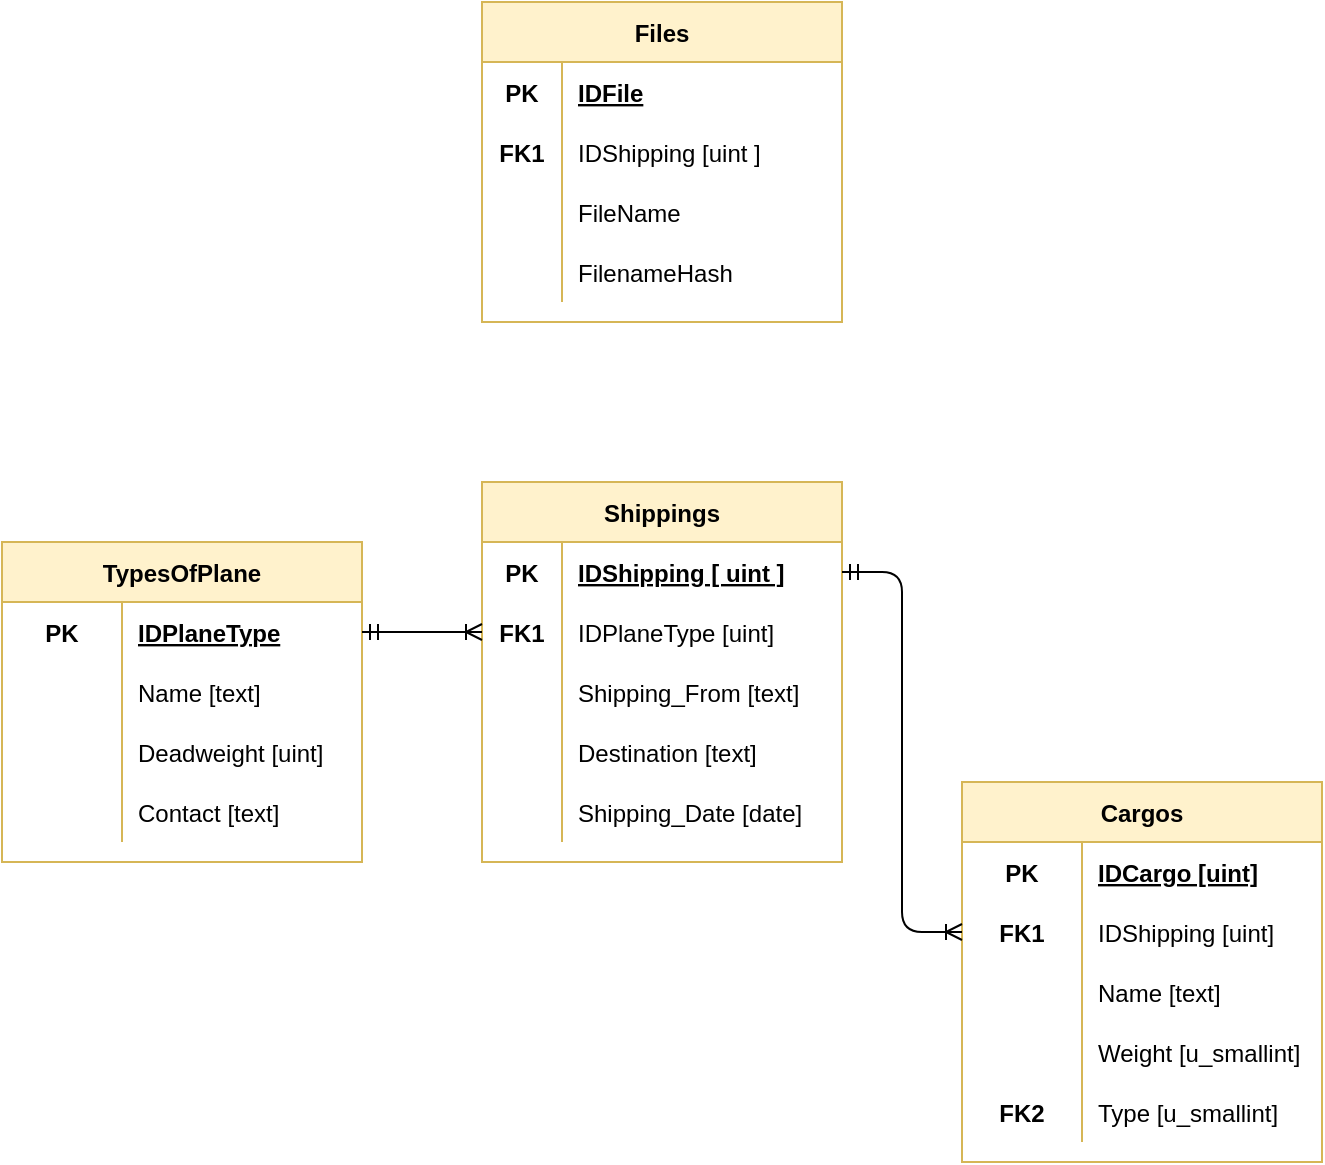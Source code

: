 <mxfile version="14.5.1" type="device"><diagram id="R2lEEEUBdFMjLlhIrx00" name="Page-1"><mxGraphModel dx="981" dy="1667" grid="1" gridSize="10" guides="1" tooltips="1" connect="1" arrows="1" fold="1" page="1" pageScale="1" pageWidth="850" pageHeight="1100" math="0" shadow="0" extFonts="Permanent Marker^https://fonts.googleapis.com/css?family=Permanent+Marker"><root><mxCell id="0"/><mxCell id="1" parent="0"/><mxCell id="2flfV2LdsaWlKxxMrsCI-1" value="Shippings" style="shape=table;startSize=30;container=1;collapsible=1;childLayout=tableLayout;fixedRows=1;rowLines=0;fontStyle=1;align=center;resizeLast=1;fillColor=#fff2cc;strokeColor=#d6b656;" parent="1" vertex="1"><mxGeometry x="260" y="150" width="180" height="190" as="geometry"/></mxCell><mxCell id="2flfV2LdsaWlKxxMrsCI-2" value="" style="shape=partialRectangle;collapsible=0;dropTarget=0;pointerEvents=0;fillColor=none;top=0;left=0;bottom=0;right=0;points=[[0,0.5],[1,0.5]];portConstraint=eastwest;" parent="2flfV2LdsaWlKxxMrsCI-1" vertex="1"><mxGeometry y="30" width="180" height="30" as="geometry"/></mxCell><mxCell id="2flfV2LdsaWlKxxMrsCI-3" value="PK" style="shape=partialRectangle;connectable=0;fillColor=none;top=0;left=0;bottom=0;right=0;fontStyle=1;overflow=hidden;" parent="2flfV2LdsaWlKxxMrsCI-2" vertex="1"><mxGeometry width="40" height="30" as="geometry"/></mxCell><mxCell id="2flfV2LdsaWlKxxMrsCI-4" value="IDShipping [ uint ]" style="shape=partialRectangle;connectable=0;fillColor=none;top=0;left=0;bottom=0;right=0;align=left;spacingLeft=6;fontStyle=5;overflow=hidden;" parent="2flfV2LdsaWlKxxMrsCI-2" vertex="1"><mxGeometry x="40" width="140" height="30" as="geometry"/></mxCell><mxCell id="2flfV2LdsaWlKxxMrsCI-8" value="" style="shape=partialRectangle;collapsible=0;dropTarget=0;pointerEvents=0;fillColor=none;top=0;left=0;bottom=0;right=0;points=[[0,0.5],[1,0.5]];portConstraint=eastwest;" parent="2flfV2LdsaWlKxxMrsCI-1" vertex="1"><mxGeometry y="60" width="180" height="30" as="geometry"/></mxCell><mxCell id="2flfV2LdsaWlKxxMrsCI-9" value="FK1" style="shape=partialRectangle;connectable=0;fillColor=none;top=0;left=0;bottom=0;right=0;editable=1;overflow=hidden;fontStyle=1" parent="2flfV2LdsaWlKxxMrsCI-8" vertex="1"><mxGeometry width="40" height="30" as="geometry"/></mxCell><mxCell id="2flfV2LdsaWlKxxMrsCI-10" value="IDPlaneType [uint]" style="shape=partialRectangle;connectable=0;fillColor=none;top=0;left=0;bottom=0;right=0;align=left;spacingLeft=6;overflow=hidden;" parent="2flfV2LdsaWlKxxMrsCI-8" vertex="1"><mxGeometry x="40" width="140" height="30" as="geometry"/></mxCell><mxCell id="2flfV2LdsaWlKxxMrsCI-11" value="" style="shape=partialRectangle;collapsible=0;dropTarget=0;pointerEvents=0;fillColor=none;top=0;left=0;bottom=0;right=0;points=[[0,0.5],[1,0.5]];portConstraint=eastwest;" parent="2flfV2LdsaWlKxxMrsCI-1" vertex="1"><mxGeometry y="90" width="180" height="30" as="geometry"/></mxCell><mxCell id="2flfV2LdsaWlKxxMrsCI-12" value="" style="shape=partialRectangle;connectable=0;fillColor=none;top=0;left=0;bottom=0;right=0;editable=1;overflow=hidden;" parent="2flfV2LdsaWlKxxMrsCI-11" vertex="1"><mxGeometry width="40" height="30" as="geometry"/></mxCell><mxCell id="2flfV2LdsaWlKxxMrsCI-13" value="Shipping_From [text]" style="shape=partialRectangle;connectable=0;fillColor=none;top=0;left=0;bottom=0;right=0;align=left;spacingLeft=6;overflow=hidden;" parent="2flfV2LdsaWlKxxMrsCI-11" vertex="1"><mxGeometry x="40" width="140" height="30" as="geometry"/></mxCell><mxCell id="2flfV2LdsaWlKxxMrsCI-14" value="" style="shape=partialRectangle;collapsible=0;dropTarget=0;pointerEvents=0;fillColor=none;top=0;left=0;bottom=0;right=0;points=[[0,0.5],[1,0.5]];portConstraint=eastwest;" parent="2flfV2LdsaWlKxxMrsCI-1" vertex="1"><mxGeometry y="120" width="180" height="30" as="geometry"/></mxCell><mxCell id="2flfV2LdsaWlKxxMrsCI-15" value="" style="shape=partialRectangle;connectable=0;fillColor=none;top=0;left=0;bottom=0;right=0;editable=1;overflow=hidden;" parent="2flfV2LdsaWlKxxMrsCI-14" vertex="1"><mxGeometry width="40" height="30" as="geometry"/></mxCell><mxCell id="2flfV2LdsaWlKxxMrsCI-16" value="Destination [text]" style="shape=partialRectangle;connectable=0;fillColor=none;top=0;left=0;bottom=0;right=0;align=left;spacingLeft=6;overflow=hidden;" parent="2flfV2LdsaWlKxxMrsCI-14" vertex="1"><mxGeometry x="40" width="140" height="30" as="geometry"/></mxCell><mxCell id="2flfV2LdsaWlKxxMrsCI-17" value="" style="shape=partialRectangle;collapsible=0;dropTarget=0;pointerEvents=0;fillColor=none;top=0;left=0;bottom=0;right=0;points=[[0,0.5],[1,0.5]];portConstraint=eastwest;" parent="2flfV2LdsaWlKxxMrsCI-1" vertex="1"><mxGeometry y="150" width="180" height="30" as="geometry"/></mxCell><mxCell id="2flfV2LdsaWlKxxMrsCI-18" value="" style="shape=partialRectangle;connectable=0;fillColor=none;top=0;left=0;bottom=0;right=0;editable=1;overflow=hidden;" parent="2flfV2LdsaWlKxxMrsCI-17" vertex="1"><mxGeometry width="40" height="30" as="geometry"/></mxCell><mxCell id="2flfV2LdsaWlKxxMrsCI-19" value="Shipping_Date [date]" style="shape=partialRectangle;connectable=0;fillColor=none;top=0;left=0;bottom=0;right=0;align=left;spacingLeft=6;overflow=hidden;" parent="2flfV2LdsaWlKxxMrsCI-17" vertex="1"><mxGeometry x="40" width="140" height="30" as="geometry"/></mxCell><mxCell id="2flfV2LdsaWlKxxMrsCI-23" value="Cargos" style="shape=table;startSize=30;container=1;collapsible=1;childLayout=tableLayout;fixedRows=1;rowLines=0;fontStyle=1;align=center;resizeLast=1;fillColor=#fff2cc;strokeColor=#d6b656;" parent="1" vertex="1"><mxGeometry x="500" y="300" width="180" height="190" as="geometry"/></mxCell><mxCell id="2flfV2LdsaWlKxxMrsCI-24" value="" style="shape=partialRectangle;collapsible=0;dropTarget=0;pointerEvents=0;fillColor=none;top=0;left=0;bottom=0;right=0;points=[[0,0.5],[1,0.5]];portConstraint=eastwest;" parent="2flfV2LdsaWlKxxMrsCI-23" vertex="1"><mxGeometry y="30" width="180" height="30" as="geometry"/></mxCell><mxCell id="2flfV2LdsaWlKxxMrsCI-25" value="PK" style="shape=partialRectangle;connectable=0;fillColor=none;top=0;left=0;bottom=0;right=0;fontStyle=1;overflow=hidden;" parent="2flfV2LdsaWlKxxMrsCI-24" vertex="1"><mxGeometry width="60" height="30" as="geometry"/></mxCell><mxCell id="2flfV2LdsaWlKxxMrsCI-26" value="IDCargo [uint]" style="shape=partialRectangle;connectable=0;fillColor=none;top=0;left=0;bottom=0;right=0;align=left;spacingLeft=6;fontStyle=5;overflow=hidden;" parent="2flfV2LdsaWlKxxMrsCI-24" vertex="1"><mxGeometry x="60" width="120" height="30" as="geometry"/></mxCell><mxCell id="2flfV2LdsaWlKxxMrsCI-30" value="" style="shape=partialRectangle;collapsible=0;dropTarget=0;pointerEvents=0;fillColor=none;top=0;left=0;bottom=0;right=0;points=[[0,0.5],[1,0.5]];portConstraint=eastwest;" parent="2flfV2LdsaWlKxxMrsCI-23" vertex="1"><mxGeometry y="60" width="180" height="30" as="geometry"/></mxCell><mxCell id="2flfV2LdsaWlKxxMrsCI-31" value="FK1" style="shape=partialRectangle;connectable=0;fillColor=none;top=0;left=0;bottom=0;right=0;editable=1;overflow=hidden;fontStyle=1" parent="2flfV2LdsaWlKxxMrsCI-30" vertex="1"><mxGeometry width="60" height="30" as="geometry"/></mxCell><mxCell id="2flfV2LdsaWlKxxMrsCI-32" value="IDShipping [uint]" style="shape=partialRectangle;connectable=0;fillColor=none;top=0;left=0;bottom=0;right=0;align=left;spacingLeft=6;overflow=hidden;" parent="2flfV2LdsaWlKxxMrsCI-30" vertex="1"><mxGeometry x="60" width="120" height="30" as="geometry"/></mxCell><mxCell id="2flfV2LdsaWlKxxMrsCI-33" value="" style="shape=partialRectangle;collapsible=0;dropTarget=0;pointerEvents=0;fillColor=none;top=0;left=0;bottom=0;right=0;points=[[0,0.5],[1,0.5]];portConstraint=eastwest;" parent="2flfV2LdsaWlKxxMrsCI-23" vertex="1"><mxGeometry y="90" width="180" height="30" as="geometry"/></mxCell><mxCell id="2flfV2LdsaWlKxxMrsCI-34" value="" style="shape=partialRectangle;connectable=0;fillColor=none;top=0;left=0;bottom=0;right=0;editable=1;overflow=hidden;" parent="2flfV2LdsaWlKxxMrsCI-33" vertex="1"><mxGeometry width="60" height="30" as="geometry"/></mxCell><mxCell id="2flfV2LdsaWlKxxMrsCI-35" value="Name [text]" style="shape=partialRectangle;connectable=0;fillColor=none;top=0;left=0;bottom=0;right=0;align=left;spacingLeft=6;overflow=hidden;" parent="2flfV2LdsaWlKxxMrsCI-33" vertex="1"><mxGeometry x="60" width="120" height="30" as="geometry"/></mxCell><mxCell id="2flfV2LdsaWlKxxMrsCI-36" value="" style="shape=partialRectangle;collapsible=0;dropTarget=0;pointerEvents=0;fillColor=none;top=0;left=0;bottom=0;right=0;points=[[0,0.5],[1,0.5]];portConstraint=eastwest;" parent="2flfV2LdsaWlKxxMrsCI-23" vertex="1"><mxGeometry y="120" width="180" height="30" as="geometry"/></mxCell><mxCell id="2flfV2LdsaWlKxxMrsCI-37" value="" style="shape=partialRectangle;connectable=0;fillColor=none;top=0;left=0;bottom=0;right=0;editable=1;overflow=hidden;" parent="2flfV2LdsaWlKxxMrsCI-36" vertex="1"><mxGeometry width="60" height="30" as="geometry"/></mxCell><mxCell id="2flfV2LdsaWlKxxMrsCI-38" value="Weight [u_smallint]" style="shape=partialRectangle;connectable=0;fillColor=none;top=0;left=0;bottom=0;right=0;align=left;spacingLeft=6;overflow=hidden;" parent="2flfV2LdsaWlKxxMrsCI-36" vertex="1"><mxGeometry x="60" width="120" height="30" as="geometry"/></mxCell><mxCell id="2flfV2LdsaWlKxxMrsCI-39" value="" style="shape=partialRectangle;collapsible=0;dropTarget=0;pointerEvents=0;fillColor=none;top=0;left=0;bottom=0;right=0;points=[[0,0.5],[1,0.5]];portConstraint=eastwest;" parent="2flfV2LdsaWlKxxMrsCI-23" vertex="1"><mxGeometry y="150" width="180" height="30" as="geometry"/></mxCell><mxCell id="2flfV2LdsaWlKxxMrsCI-40" value="FK2" style="shape=partialRectangle;connectable=0;fillColor=none;top=0;left=0;bottom=0;right=0;editable=1;overflow=hidden;fontStyle=1" parent="2flfV2LdsaWlKxxMrsCI-39" vertex="1"><mxGeometry width="60" height="30" as="geometry"/></mxCell><mxCell id="2flfV2LdsaWlKxxMrsCI-41" value="Type [u_smallint]" style="shape=partialRectangle;connectable=0;fillColor=none;top=0;left=0;bottom=0;right=0;align=left;spacingLeft=6;overflow=hidden;" parent="2flfV2LdsaWlKxxMrsCI-39" vertex="1"><mxGeometry x="60" width="120" height="30" as="geometry"/></mxCell><mxCell id="2flfV2LdsaWlKxxMrsCI-55" value="TypesOfPlane" style="shape=table;startSize=30;container=1;collapsible=1;childLayout=tableLayout;fixedRows=1;rowLines=0;fontStyle=1;align=center;resizeLast=1;fillColor=#fff2cc;strokeColor=#d6b656;" parent="1" vertex="1"><mxGeometry x="20" y="180" width="180" height="160" as="geometry"/></mxCell><mxCell id="2flfV2LdsaWlKxxMrsCI-56" value="" style="shape=partialRectangle;collapsible=0;dropTarget=0;pointerEvents=0;fillColor=none;top=0;left=0;bottom=0;right=0;points=[[0,0.5],[1,0.5]];portConstraint=eastwest;" parent="2flfV2LdsaWlKxxMrsCI-55" vertex="1"><mxGeometry y="30" width="180" height="30" as="geometry"/></mxCell><mxCell id="2flfV2LdsaWlKxxMrsCI-57" value="PK" style="shape=partialRectangle;connectable=0;fillColor=none;top=0;left=0;bottom=0;right=0;fontStyle=1;overflow=hidden;" parent="2flfV2LdsaWlKxxMrsCI-56" vertex="1"><mxGeometry width="60" height="30" as="geometry"/></mxCell><mxCell id="2flfV2LdsaWlKxxMrsCI-58" value="IDPlaneType" style="shape=partialRectangle;connectable=0;fillColor=none;top=0;left=0;bottom=0;right=0;align=left;spacingLeft=6;fontStyle=5;overflow=hidden;" parent="2flfV2LdsaWlKxxMrsCI-56" vertex="1"><mxGeometry x="60" width="120" height="30" as="geometry"/></mxCell><mxCell id="2flfV2LdsaWlKxxMrsCI-65" value="" style="shape=partialRectangle;collapsible=0;dropTarget=0;pointerEvents=0;fillColor=none;top=0;left=0;bottom=0;right=0;points=[[0,0.5],[1,0.5]];portConstraint=eastwest;" parent="2flfV2LdsaWlKxxMrsCI-55" vertex="1"><mxGeometry y="60" width="180" height="30" as="geometry"/></mxCell><mxCell id="2flfV2LdsaWlKxxMrsCI-66" value="" style="shape=partialRectangle;connectable=0;fillColor=none;top=0;left=0;bottom=0;right=0;editable=1;overflow=hidden;" parent="2flfV2LdsaWlKxxMrsCI-65" vertex="1"><mxGeometry width="60" height="30" as="geometry"/></mxCell><mxCell id="2flfV2LdsaWlKxxMrsCI-67" value="Name [text]" style="shape=partialRectangle;connectable=0;fillColor=none;top=0;left=0;bottom=0;right=0;align=left;spacingLeft=6;overflow=hidden;" parent="2flfV2LdsaWlKxxMrsCI-65" vertex="1"><mxGeometry x="60" width="120" height="30" as="geometry"/></mxCell><mxCell id="yNNnzVRigqTb-cHXgh4o-4" value="" style="shape=partialRectangle;collapsible=0;dropTarget=0;pointerEvents=0;fillColor=none;top=0;left=0;bottom=0;right=0;points=[[0,0.5],[1,0.5]];portConstraint=eastwest;" vertex="1" parent="2flfV2LdsaWlKxxMrsCI-55"><mxGeometry y="90" width="180" height="30" as="geometry"/></mxCell><mxCell id="yNNnzVRigqTb-cHXgh4o-5" value="" style="shape=partialRectangle;connectable=0;fillColor=none;top=0;left=0;bottom=0;right=0;editable=1;overflow=hidden;" vertex="1" parent="yNNnzVRigqTb-cHXgh4o-4"><mxGeometry width="60" height="30" as="geometry"/></mxCell><mxCell id="yNNnzVRigqTb-cHXgh4o-6" value="Deadweight [uint]" style="shape=partialRectangle;connectable=0;fillColor=none;top=0;left=0;bottom=0;right=0;align=left;spacingLeft=6;overflow=hidden;" vertex="1" parent="yNNnzVRigqTb-cHXgh4o-4"><mxGeometry x="60" width="120" height="30" as="geometry"/></mxCell><mxCell id="2flfV2LdsaWlKxxMrsCI-59" value="" style="shape=partialRectangle;collapsible=0;dropTarget=0;pointerEvents=0;fillColor=none;top=0;left=0;bottom=0;right=0;points=[[0,0.5],[1,0.5]];portConstraint=eastwest;" parent="2flfV2LdsaWlKxxMrsCI-55" vertex="1"><mxGeometry y="120" width="180" height="30" as="geometry"/></mxCell><mxCell id="2flfV2LdsaWlKxxMrsCI-60" value="" style="shape=partialRectangle;connectable=0;fillColor=none;top=0;left=0;bottom=0;right=0;editable=1;overflow=hidden;" parent="2flfV2LdsaWlKxxMrsCI-59" vertex="1"><mxGeometry width="60" height="30" as="geometry"/></mxCell><mxCell id="2flfV2LdsaWlKxxMrsCI-61" value="Contact [text]" style="shape=partialRectangle;connectable=0;fillColor=none;top=0;left=0;bottom=0;right=0;align=left;spacingLeft=6;overflow=hidden;" parent="2flfV2LdsaWlKxxMrsCI-59" vertex="1"><mxGeometry x="60" width="120" height="30" as="geometry"/></mxCell><mxCell id="2flfV2LdsaWlKxxMrsCI-68" value="" style="edgeStyle=entityRelationEdgeStyle;fontSize=12;html=1;endArrow=ERoneToMany;startArrow=ERmandOne;exitX=1;exitY=0.5;exitDx=0;exitDy=0;entryX=0;entryY=0.5;entryDx=0;entryDy=0;" parent="1" source="2flfV2LdsaWlKxxMrsCI-2" target="2flfV2LdsaWlKxxMrsCI-30" edge="1"><mxGeometry width="100" height="100" relative="1" as="geometry"><mxPoint x="500" y="340" as="sourcePoint"/><mxPoint x="600" y="240" as="targetPoint"/></mxGeometry></mxCell><mxCell id="2flfV2LdsaWlKxxMrsCI-72" value="" style="edgeStyle=entityRelationEdgeStyle;fontSize=12;html=1;endArrow=ERoneToMany;startArrow=ERmandOne;entryX=0;entryY=0.5;entryDx=0;entryDy=0;exitX=1;exitY=0.5;exitDx=0;exitDy=0;" parent="1" source="2flfV2LdsaWlKxxMrsCI-56" target="2flfV2LdsaWlKxxMrsCI-8" edge="1"><mxGeometry width="100" height="100" relative="1" as="geometry"><mxPoint x="180" y="660" as="sourcePoint"/><mxPoint x="350" y="650" as="targetPoint"/></mxGeometry></mxCell><mxCell id="yNNnzVRigqTb-cHXgh4o-7" value="Files" style="shape=table;startSize=30;container=1;collapsible=1;childLayout=tableLayout;fixedRows=1;rowLines=0;fontStyle=1;align=center;resizeLast=1;fillColor=#fff2cc;strokeColor=#d6b656;" vertex="1" parent="1"><mxGeometry x="260" y="-90" width="180" height="160" as="geometry"/></mxCell><mxCell id="yNNnzVRigqTb-cHXgh4o-8" value="" style="shape=partialRectangle;collapsible=0;dropTarget=0;pointerEvents=0;fillColor=none;top=0;left=0;bottom=0;right=0;points=[[0,0.5],[1,0.5]];portConstraint=eastwest;" vertex="1" parent="yNNnzVRigqTb-cHXgh4o-7"><mxGeometry y="30" width="180" height="30" as="geometry"/></mxCell><mxCell id="yNNnzVRigqTb-cHXgh4o-9" value="PK" style="shape=partialRectangle;connectable=0;fillColor=none;top=0;left=0;bottom=0;right=0;fontStyle=1;overflow=hidden;" vertex="1" parent="yNNnzVRigqTb-cHXgh4o-8"><mxGeometry width="40" height="30" as="geometry"/></mxCell><mxCell id="yNNnzVRigqTb-cHXgh4o-10" value="IDFile" style="shape=partialRectangle;connectable=0;fillColor=none;top=0;left=0;bottom=0;right=0;align=left;spacingLeft=6;fontStyle=5;overflow=hidden;" vertex="1" parent="yNNnzVRigqTb-cHXgh4o-8"><mxGeometry x="40" width="140" height="30" as="geometry"/></mxCell><mxCell id="yNNnzVRigqTb-cHXgh4o-11" value="" style="shape=partialRectangle;collapsible=0;dropTarget=0;pointerEvents=0;fillColor=none;top=0;left=0;bottom=0;right=0;points=[[0,0.5],[1,0.5]];portConstraint=eastwest;" vertex="1" parent="yNNnzVRigqTb-cHXgh4o-7"><mxGeometry y="60" width="180" height="30" as="geometry"/></mxCell><mxCell id="yNNnzVRigqTb-cHXgh4o-12" value="FK1" style="shape=partialRectangle;connectable=0;fillColor=none;top=0;left=0;bottom=0;right=0;editable=1;overflow=hidden;fontStyle=1" vertex="1" parent="yNNnzVRigqTb-cHXgh4o-11"><mxGeometry width="40" height="30" as="geometry"/></mxCell><mxCell id="yNNnzVRigqTb-cHXgh4o-13" value="IDShipping [uint ]" style="shape=partialRectangle;connectable=0;fillColor=none;top=0;left=0;bottom=0;right=0;align=left;spacingLeft=6;overflow=hidden;" vertex="1" parent="yNNnzVRigqTb-cHXgh4o-11"><mxGeometry x="40" width="140" height="30" as="geometry"/></mxCell><mxCell id="yNNnzVRigqTb-cHXgh4o-14" value="" style="shape=partialRectangle;collapsible=0;dropTarget=0;pointerEvents=0;fillColor=none;top=0;left=0;bottom=0;right=0;points=[[0,0.5],[1,0.5]];portConstraint=eastwest;" vertex="1" parent="yNNnzVRigqTb-cHXgh4o-7"><mxGeometry y="90" width="180" height="30" as="geometry"/></mxCell><mxCell id="yNNnzVRigqTb-cHXgh4o-15" value="" style="shape=partialRectangle;connectable=0;fillColor=none;top=0;left=0;bottom=0;right=0;editable=1;overflow=hidden;" vertex="1" parent="yNNnzVRigqTb-cHXgh4o-14"><mxGeometry width="40" height="30" as="geometry"/></mxCell><mxCell id="yNNnzVRigqTb-cHXgh4o-16" value="FileName" style="shape=partialRectangle;connectable=0;fillColor=none;top=0;left=0;bottom=0;right=0;align=left;spacingLeft=6;overflow=hidden;" vertex="1" parent="yNNnzVRigqTb-cHXgh4o-14"><mxGeometry x="40" width="140" height="30" as="geometry"/></mxCell><mxCell id="yNNnzVRigqTb-cHXgh4o-17" value="" style="shape=partialRectangle;collapsible=0;dropTarget=0;pointerEvents=0;fillColor=none;top=0;left=0;bottom=0;right=0;points=[[0,0.5],[1,0.5]];portConstraint=eastwest;" vertex="1" parent="yNNnzVRigqTb-cHXgh4o-7"><mxGeometry y="120" width="180" height="30" as="geometry"/></mxCell><mxCell id="yNNnzVRigqTb-cHXgh4o-18" value="" style="shape=partialRectangle;connectable=0;fillColor=none;top=0;left=0;bottom=0;right=0;editable=1;overflow=hidden;" vertex="1" parent="yNNnzVRigqTb-cHXgh4o-17"><mxGeometry width="40" height="30" as="geometry"/></mxCell><mxCell id="yNNnzVRigqTb-cHXgh4o-19" value="FilenameHash" style="shape=partialRectangle;connectable=0;fillColor=none;top=0;left=0;bottom=0;right=0;align=left;spacingLeft=6;overflow=hidden;" vertex="1" parent="yNNnzVRigqTb-cHXgh4o-17"><mxGeometry x="40" width="140" height="30" as="geometry"/></mxCell></root></mxGraphModel></diagram></mxfile>